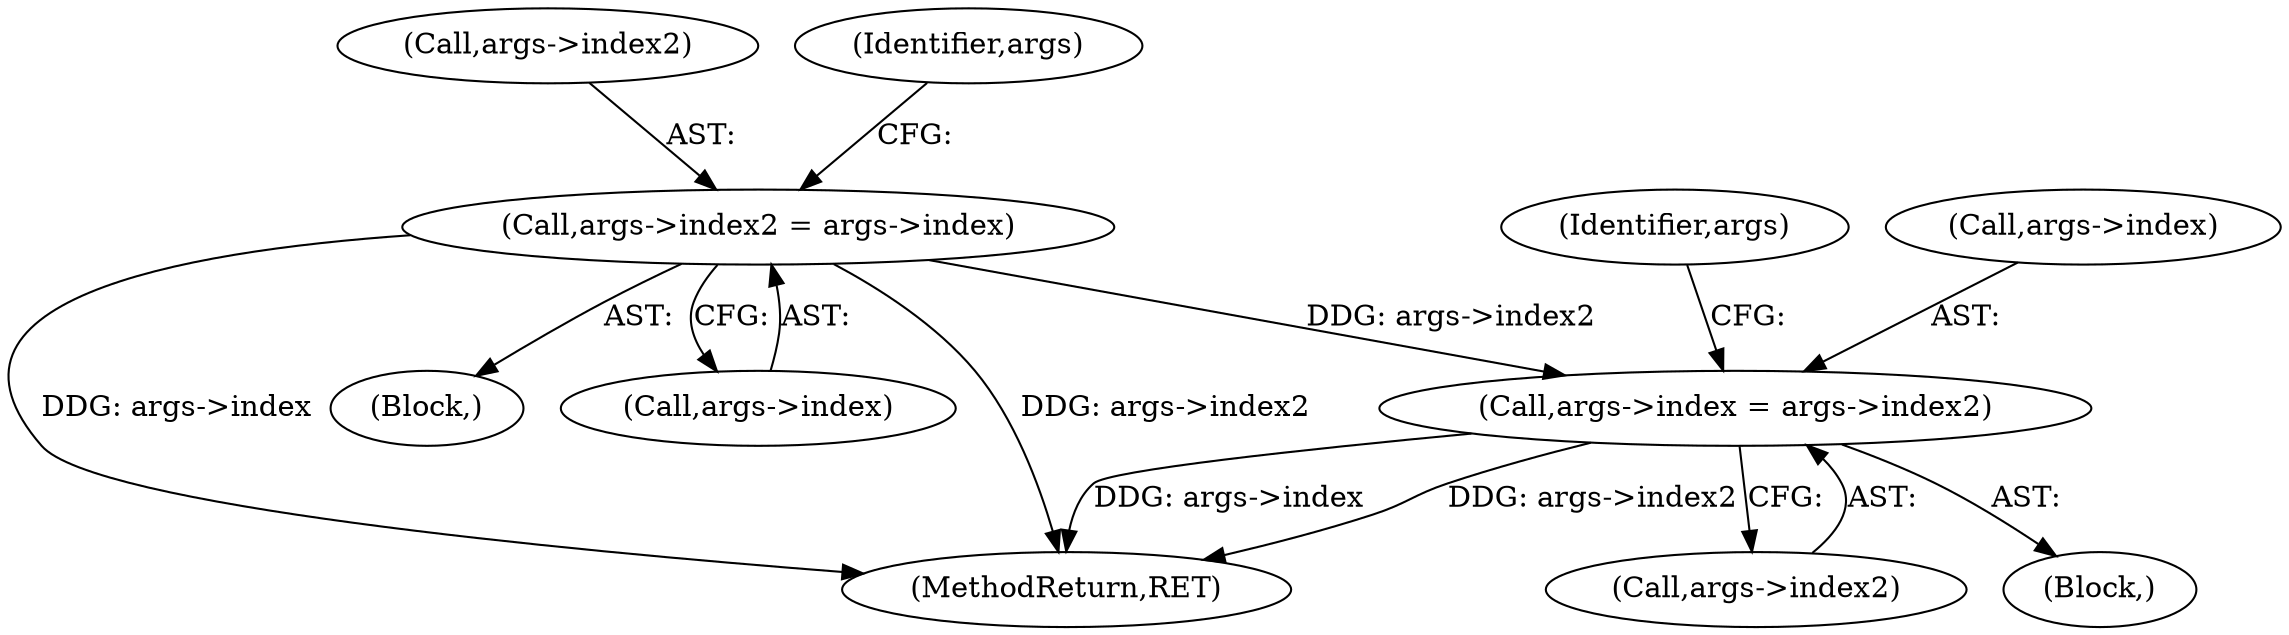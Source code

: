 digraph "0_linux_8275cdd0e7ac550dcce2b3ef6d2fb3b808c1ae59_1@pointer" {
"1000486" [label="(Call,args->index = args->index2)"];
"1000250" [label="(Call,args->index2 = args->index)"];
"1000495" [label="(Identifier,args)"];
"1000478" [label="(Block,)"];
"1000251" [label="(Call,args->index2)"];
"1000724" [label="(MethodReturn,RET)"];
"1000250" [label="(Call,args->index2 = args->index)"];
"1000259" [label="(Identifier,args)"];
"1000486" [label="(Call,args->index = args->index2)"];
"1000490" [label="(Call,args->index2)"];
"1000228" [label="(Block,)"];
"1000254" [label="(Call,args->index)"];
"1000487" [label="(Call,args->index)"];
"1000486" -> "1000478"  [label="AST: "];
"1000486" -> "1000490"  [label="CFG: "];
"1000487" -> "1000486"  [label="AST: "];
"1000490" -> "1000486"  [label="AST: "];
"1000495" -> "1000486"  [label="CFG: "];
"1000486" -> "1000724"  [label="DDG: args->index2"];
"1000486" -> "1000724"  [label="DDG: args->index"];
"1000250" -> "1000486"  [label="DDG: args->index2"];
"1000250" -> "1000228"  [label="AST: "];
"1000250" -> "1000254"  [label="CFG: "];
"1000251" -> "1000250"  [label="AST: "];
"1000254" -> "1000250"  [label="AST: "];
"1000259" -> "1000250"  [label="CFG: "];
"1000250" -> "1000724"  [label="DDG: args->index2"];
"1000250" -> "1000724"  [label="DDG: args->index"];
}
